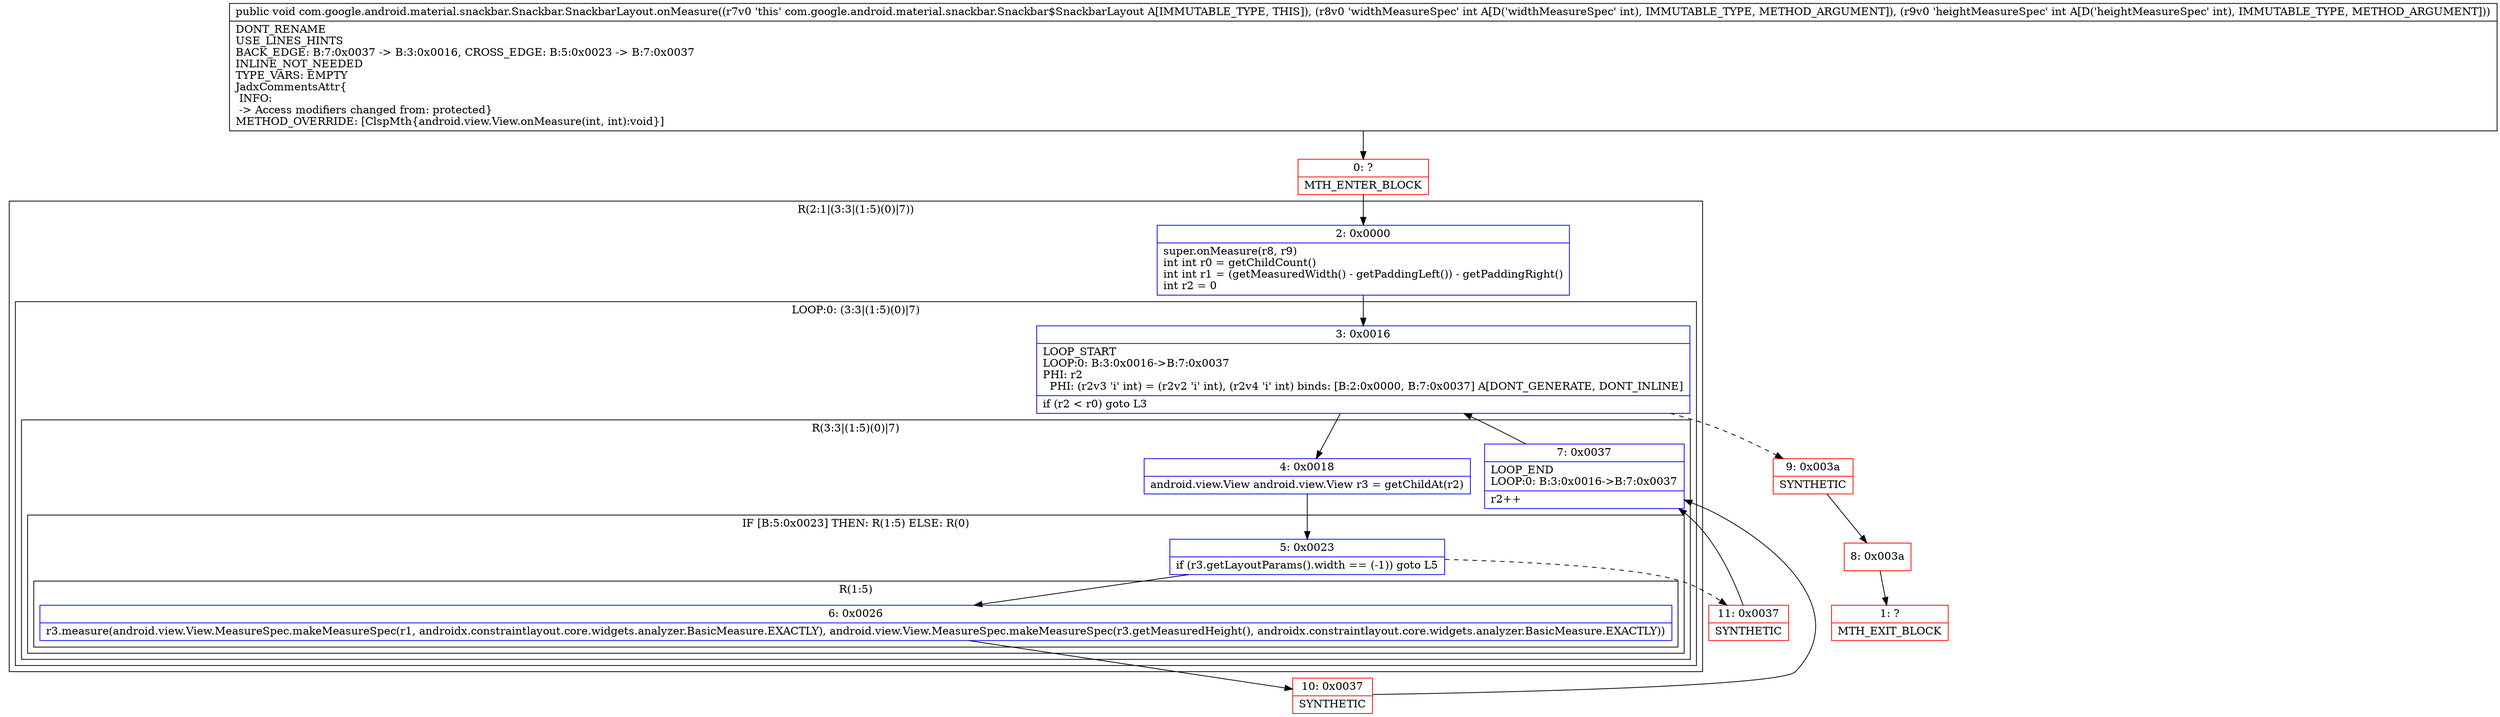 digraph "CFG forcom.google.android.material.snackbar.Snackbar.SnackbarLayout.onMeasure(II)V" {
subgraph cluster_Region_964071883 {
label = "R(2:1|(3:3|(1:5)(0)|7))";
node [shape=record,color=blue];
Node_2 [shape=record,label="{2\:\ 0x0000|super.onMeasure(r8, r9)\lint int r0 = getChildCount()\lint int r1 = (getMeasuredWidth() \- getPaddingLeft()) \- getPaddingRight()\lint r2 = 0\l}"];
subgraph cluster_LoopRegion_341714918 {
label = "LOOP:0: (3:3|(1:5)(0)|7)";
node [shape=record,color=blue];
Node_3 [shape=record,label="{3\:\ 0x0016|LOOP_START\lLOOP:0: B:3:0x0016\-\>B:7:0x0037\lPHI: r2 \l  PHI: (r2v3 'i' int) = (r2v2 'i' int), (r2v4 'i' int) binds: [B:2:0x0000, B:7:0x0037] A[DONT_GENERATE, DONT_INLINE]\l|if (r2 \< r0) goto L3\l}"];
subgraph cluster_Region_121390236 {
label = "R(3:3|(1:5)(0)|7)";
node [shape=record,color=blue];
Node_4 [shape=record,label="{4\:\ 0x0018|android.view.View android.view.View r3 = getChildAt(r2)\l}"];
subgraph cluster_IfRegion_172582265 {
label = "IF [B:5:0x0023] THEN: R(1:5) ELSE: R(0)";
node [shape=record,color=blue];
Node_5 [shape=record,label="{5\:\ 0x0023|if (r3.getLayoutParams().width == (\-1)) goto L5\l}"];
subgraph cluster_Region_1637947796 {
label = "R(1:5)";
node [shape=record,color=blue];
Node_6 [shape=record,label="{6\:\ 0x0026|r3.measure(android.view.View.MeasureSpec.makeMeasureSpec(r1, androidx.constraintlayout.core.widgets.analyzer.BasicMeasure.EXACTLY), android.view.View.MeasureSpec.makeMeasureSpec(r3.getMeasuredHeight(), androidx.constraintlayout.core.widgets.analyzer.BasicMeasure.EXACTLY))\l}"];
}
subgraph cluster_Region_1431700274 {
label = "R(0)";
node [shape=record,color=blue];
}
}
Node_7 [shape=record,label="{7\:\ 0x0037|LOOP_END\lLOOP:0: B:3:0x0016\-\>B:7:0x0037\l|r2++\l}"];
}
}
}
Node_0 [shape=record,color=red,label="{0\:\ ?|MTH_ENTER_BLOCK\l}"];
Node_10 [shape=record,color=red,label="{10\:\ 0x0037|SYNTHETIC\l}"];
Node_11 [shape=record,color=red,label="{11\:\ 0x0037|SYNTHETIC\l}"];
Node_9 [shape=record,color=red,label="{9\:\ 0x003a|SYNTHETIC\l}"];
Node_8 [shape=record,color=red,label="{8\:\ 0x003a}"];
Node_1 [shape=record,color=red,label="{1\:\ ?|MTH_EXIT_BLOCK\l}"];
MethodNode[shape=record,label="{public void com.google.android.material.snackbar.Snackbar.SnackbarLayout.onMeasure((r7v0 'this' com.google.android.material.snackbar.Snackbar$SnackbarLayout A[IMMUTABLE_TYPE, THIS]), (r8v0 'widthMeasureSpec' int A[D('widthMeasureSpec' int), IMMUTABLE_TYPE, METHOD_ARGUMENT]), (r9v0 'heightMeasureSpec' int A[D('heightMeasureSpec' int), IMMUTABLE_TYPE, METHOD_ARGUMENT]))  | DONT_RENAME\lUSE_LINES_HINTS\lBACK_EDGE: B:7:0x0037 \-\> B:3:0x0016, CROSS_EDGE: B:5:0x0023 \-\> B:7:0x0037\lINLINE_NOT_NEEDED\lTYPE_VARS: EMPTY\lJadxCommentsAttr\{\l INFO: \l \-\> Access modifiers changed from: protected\}\lMETHOD_OVERRIDE: [ClspMth\{android.view.View.onMeasure(int, int):void\}]\l}"];
MethodNode -> Node_0;Node_2 -> Node_3;
Node_3 -> Node_4;
Node_3 -> Node_9[style=dashed];
Node_4 -> Node_5;
Node_5 -> Node_6;
Node_5 -> Node_11[style=dashed];
Node_6 -> Node_10;
Node_7 -> Node_3;
Node_0 -> Node_2;
Node_10 -> Node_7;
Node_11 -> Node_7;
Node_9 -> Node_8;
Node_8 -> Node_1;
}


